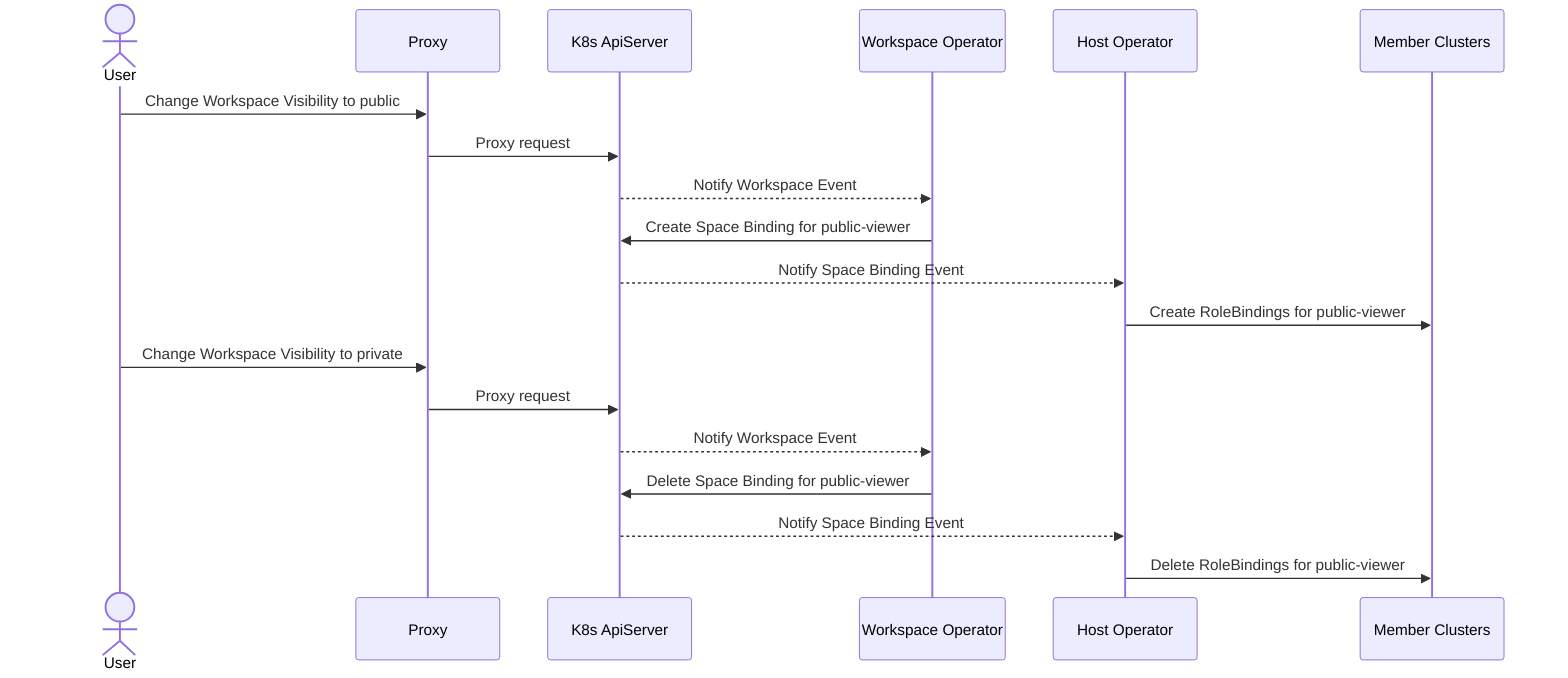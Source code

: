 sequenceDiagram
  actor U as User

  participant P as Proxy
  participant KA as K8s ApiServer
  participant WO as Workspace Operator
  participant HO as Host Operator
  participant KAMC as Member Clusters

  U->>P: Change Workspace Visibility to public
  P->>KA: Proxy request
  KA-->>WO: Notify Workspace Event
  WO->>KA: Create Space Binding for public-viewer
  
  KA-->>HO: Notify Space Binding Event
  HO->>KAMC: Create RoleBindings for public-viewer
  
  U->>P: Change Workspace Visibility to private
  P->>KA: Proxy request
  KA-->>WO: Notify Workspace Event
  WO->>KA: Delete Space Binding for public-viewer
  
  KA-->>HO: Notify Space Binding Event
  HO->>KAMC: Delete RoleBindings for public-viewer
